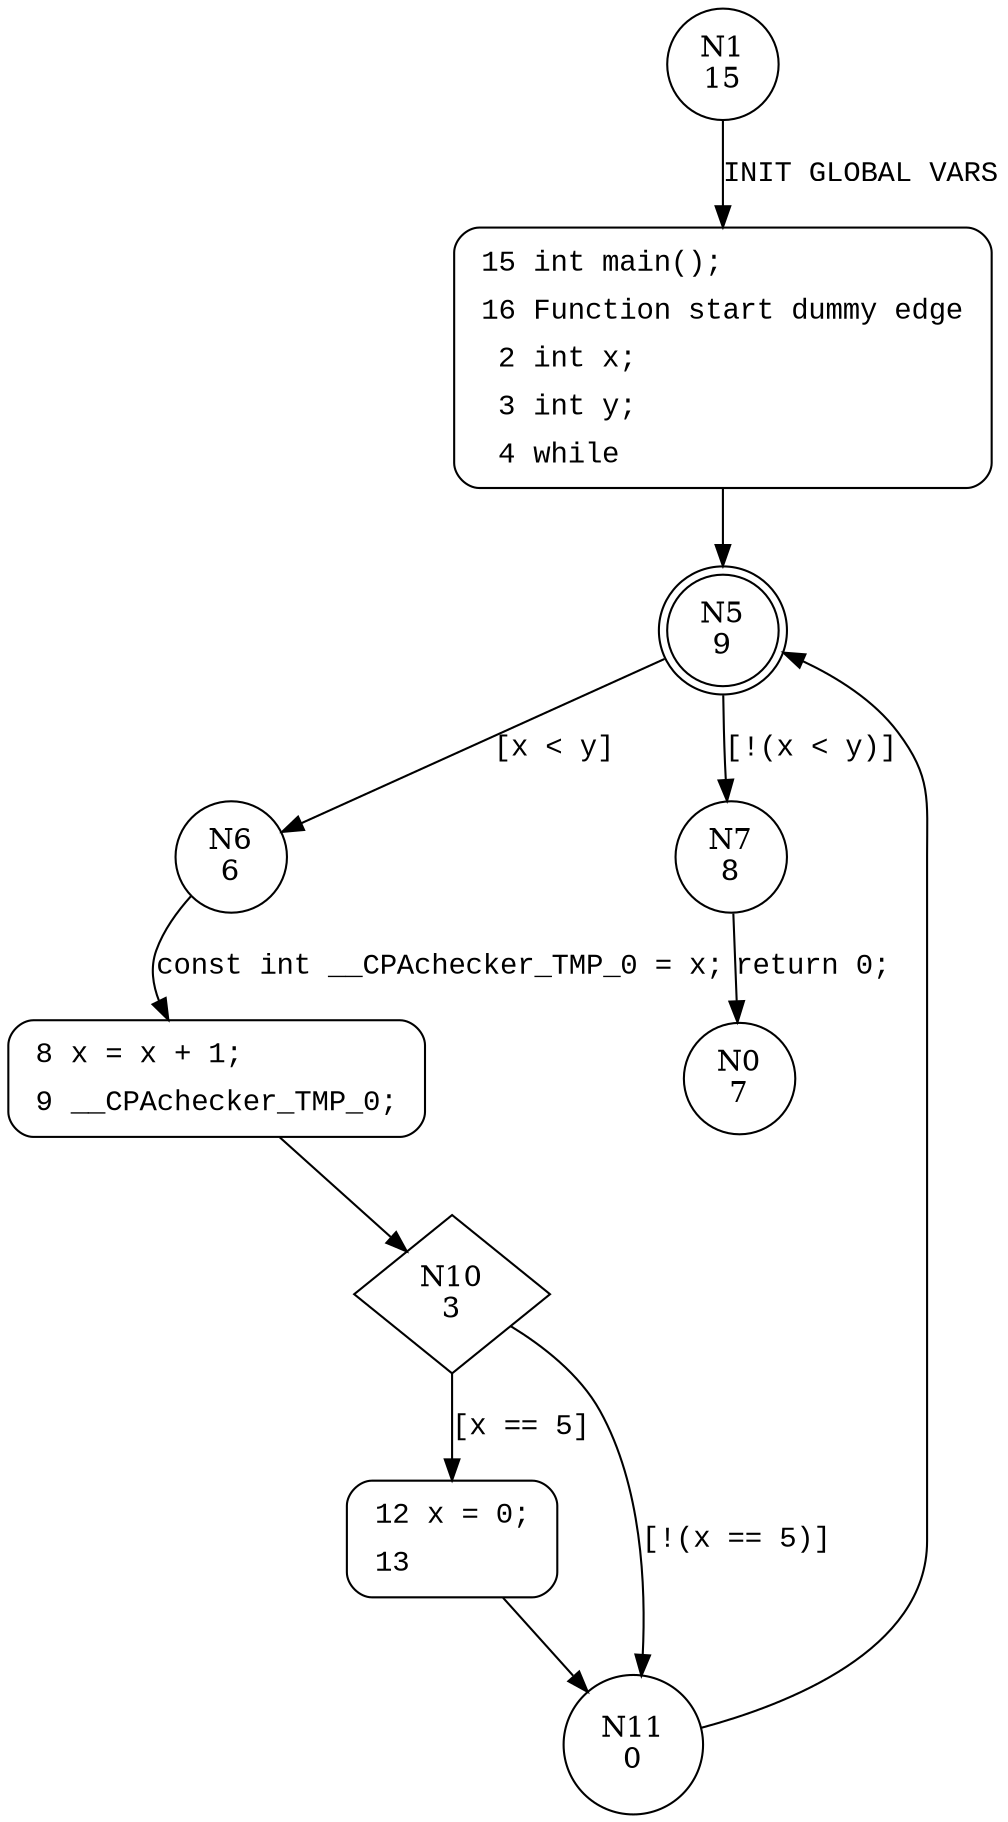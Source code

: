 digraph main {
1 [shape="circle" label="N1\n15"]
15 [shape="circle" label="N15\n14"]
5 [shape="doublecircle" label="N5\n9"]
6 [shape="circle" label="N6\n6"]
7 [shape="circle" label="N7\n8"]
8 [shape="circle" label="N8\n5"]
10 [shape="diamond" label="N10\n3"]
12 [shape="circle" label="N12\n2"]
11 [shape="circle" label="N11\n0"]
0 [shape="circle" label="N0\n7"]
15 [style="filled,bold" penwidth="1" fillcolor="white" fontname="Courier New" shape="Mrecord" label=<<table border="0" cellborder="0" cellpadding="3" bgcolor="white"><tr><td align="right">15</td><td align="left">int main();</td></tr><tr><td align="right">16</td><td align="left">Function start dummy edge</td></tr><tr><td align="right">2</td><td align="left">int x;</td></tr><tr><td align="right">3</td><td align="left">int y;</td></tr><tr><td align="right">4</td><td align="left">while</td></tr></table>>]
15 -> 5[label=""]
8 [style="filled,bold" penwidth="1" fillcolor="white" fontname="Courier New" shape="Mrecord" label=<<table border="0" cellborder="0" cellpadding="3" bgcolor="white"><tr><td align="right">8</td><td align="left">x = x + 1;</td></tr><tr><td align="right">9</td><td align="left">__CPAchecker_TMP_0;</td></tr></table>>]
8 -> 10[label=""]
12 [style="filled,bold" penwidth="1" fillcolor="white" fontname="Courier New" shape="Mrecord" label=<<table border="0" cellborder="0" cellpadding="3" bgcolor="white"><tr><td align="right">12</td><td align="left">x = 0;</td></tr><tr><td align="right">13</td><td align="left"></td></tr></table>>]
12 -> 11[label=""]
1 -> 15 [label="INIT GLOBAL VARS" fontname="Courier New"]
5 -> 6 [label="[x < y]" fontname="Courier New"]
5 -> 7 [label="[!(x < y)]" fontname="Courier New"]
6 -> 8 [label="const int __CPAchecker_TMP_0 = x;" fontname="Courier New"]
10 -> 12 [label="[x == 5]" fontname="Courier New"]
10 -> 11 [label="[!(x == 5)]" fontname="Courier New"]
11 -> 5 [label="" fontname="Courier New"]
7 -> 0 [label="return 0;" fontname="Courier New"]
}
